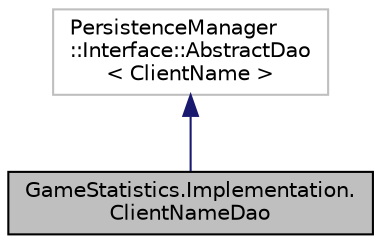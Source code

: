 digraph "GameStatistics.Implementation.ClientNameDao"
{
  edge [fontname="Helvetica",fontsize="10",labelfontname="Helvetica",labelfontsize="10"];
  node [fontname="Helvetica",fontsize="10",shape=record];
  Node1 [label="GameStatistics.Implementation.\lClientNameDao",height=0.2,width=0.4,color="black", fillcolor="grey75", style="filled" fontcolor="black"];
  Node2 -> Node1 [dir="back",color="midnightblue",fontsize="10",style="solid",fontname="Helvetica"];
  Node2 [label="PersistenceManager\l::Interface::AbstractDao\l\< ClientName \>",height=0.2,width=0.4,color="grey75", fillcolor="white", style="filled"];
}
